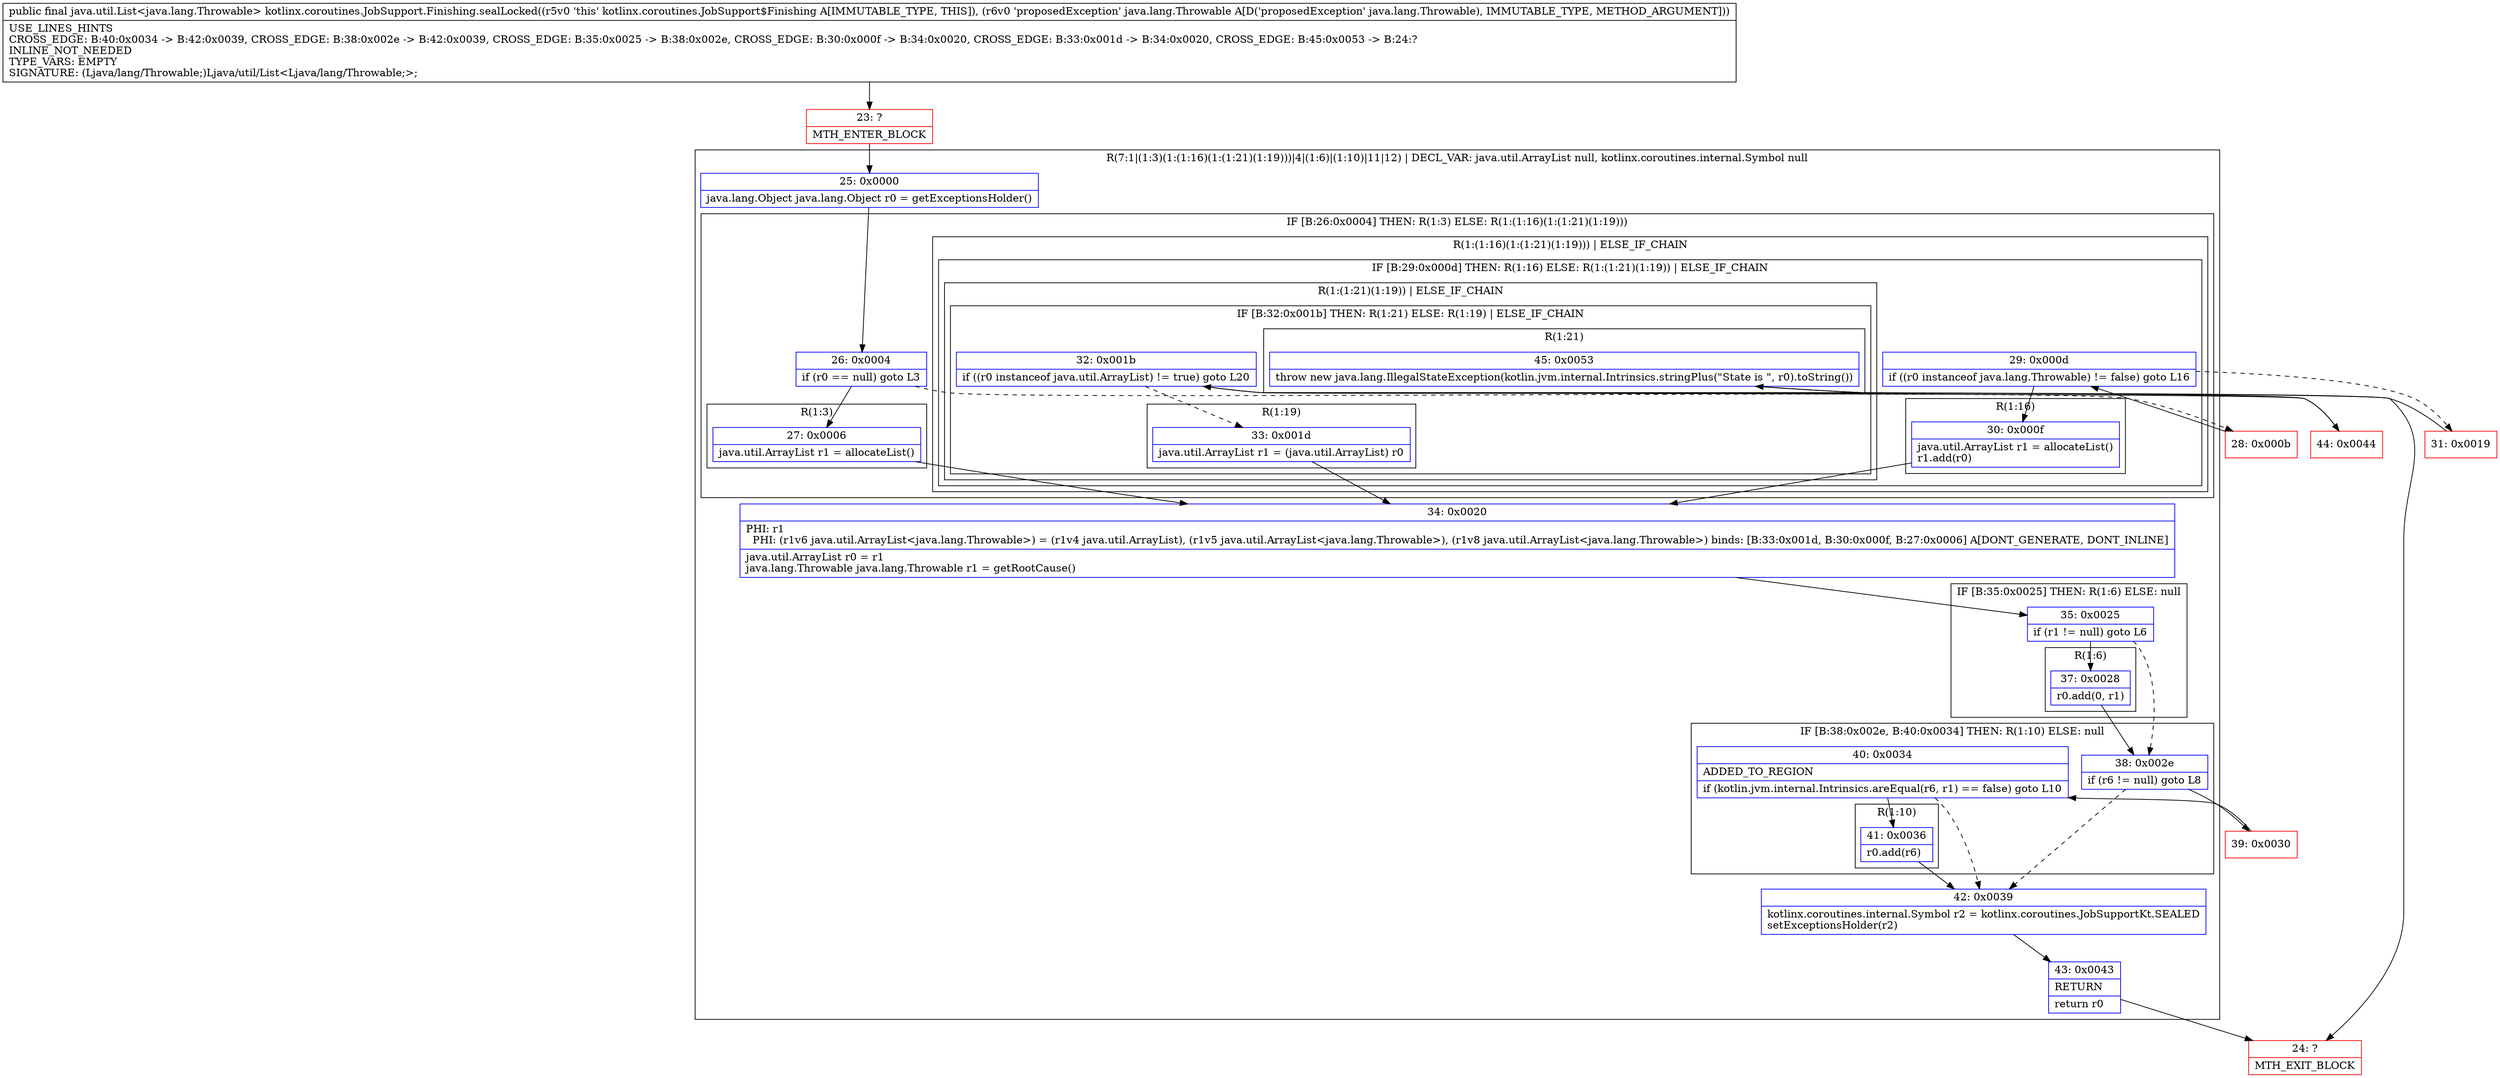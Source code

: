 digraph "CFG forkotlinx.coroutines.JobSupport.Finishing.sealLocked(Ljava\/lang\/Throwable;)Ljava\/util\/List;" {
subgraph cluster_Region_1890602933 {
label = "R(7:1|(1:3)(1:(1:16)(1:(1:21)(1:19)))|4|(1:6)|(1:10)|11|12) | DECL_VAR: java.util.ArrayList null, kotlinx.coroutines.internal.Symbol null\l";
node [shape=record,color=blue];
Node_25 [shape=record,label="{25\:\ 0x0000|java.lang.Object java.lang.Object r0 = getExceptionsHolder()\l}"];
subgraph cluster_IfRegion_792525777 {
label = "IF [B:26:0x0004] THEN: R(1:3) ELSE: R(1:(1:16)(1:(1:21)(1:19)))";
node [shape=record,color=blue];
Node_26 [shape=record,label="{26\:\ 0x0004|if (r0 == null) goto L3\l}"];
subgraph cluster_Region_859664255 {
label = "R(1:3)";
node [shape=record,color=blue];
Node_27 [shape=record,label="{27\:\ 0x0006|java.util.ArrayList r1 = allocateList()\l}"];
}
subgraph cluster_Region_1471236495 {
label = "R(1:(1:16)(1:(1:21)(1:19))) | ELSE_IF_CHAIN\l";
node [shape=record,color=blue];
subgraph cluster_IfRegion_1860971050 {
label = "IF [B:29:0x000d] THEN: R(1:16) ELSE: R(1:(1:21)(1:19)) | ELSE_IF_CHAIN\l";
node [shape=record,color=blue];
Node_29 [shape=record,label="{29\:\ 0x000d|if ((r0 instanceof java.lang.Throwable) != false) goto L16\l}"];
subgraph cluster_Region_671143575 {
label = "R(1:16)";
node [shape=record,color=blue];
Node_30 [shape=record,label="{30\:\ 0x000f|java.util.ArrayList r1 = allocateList()\lr1.add(r0)\l}"];
}
subgraph cluster_Region_151404771 {
label = "R(1:(1:21)(1:19)) | ELSE_IF_CHAIN\l";
node [shape=record,color=blue];
subgraph cluster_IfRegion_1522526661 {
label = "IF [B:32:0x001b] THEN: R(1:21) ELSE: R(1:19) | ELSE_IF_CHAIN\l";
node [shape=record,color=blue];
Node_32 [shape=record,label="{32\:\ 0x001b|if ((r0 instanceof java.util.ArrayList) != true) goto L20\l}"];
subgraph cluster_Region_303391536 {
label = "R(1:21)";
node [shape=record,color=blue];
Node_45 [shape=record,label="{45\:\ 0x0053|throw new java.lang.IllegalStateException(kotlin.jvm.internal.Intrinsics.stringPlus(\"State is \", r0).toString())\l}"];
}
subgraph cluster_Region_489141794 {
label = "R(1:19)";
node [shape=record,color=blue];
Node_33 [shape=record,label="{33\:\ 0x001d|java.util.ArrayList r1 = (java.util.ArrayList) r0\l}"];
}
}
}
}
}
}
Node_34 [shape=record,label="{34\:\ 0x0020|PHI: r1 \l  PHI: (r1v6 java.util.ArrayList\<java.lang.Throwable\>) = (r1v4 java.util.ArrayList), (r1v5 java.util.ArrayList\<java.lang.Throwable\>), (r1v8 java.util.ArrayList\<java.lang.Throwable\>) binds: [B:33:0x001d, B:30:0x000f, B:27:0x0006] A[DONT_GENERATE, DONT_INLINE]\l|java.util.ArrayList r0 = r1\ljava.lang.Throwable java.lang.Throwable r1 = getRootCause()\l}"];
subgraph cluster_IfRegion_258642285 {
label = "IF [B:35:0x0025] THEN: R(1:6) ELSE: null";
node [shape=record,color=blue];
Node_35 [shape=record,label="{35\:\ 0x0025|if (r1 != null) goto L6\l}"];
subgraph cluster_Region_384387356 {
label = "R(1:6)";
node [shape=record,color=blue];
Node_37 [shape=record,label="{37\:\ 0x0028|r0.add(0, r1)\l}"];
}
}
subgraph cluster_IfRegion_1467240808 {
label = "IF [B:38:0x002e, B:40:0x0034] THEN: R(1:10) ELSE: null";
node [shape=record,color=blue];
Node_38 [shape=record,label="{38\:\ 0x002e|if (r6 != null) goto L8\l}"];
Node_40 [shape=record,label="{40\:\ 0x0034|ADDED_TO_REGION\l|if (kotlin.jvm.internal.Intrinsics.areEqual(r6, r1) == false) goto L10\l}"];
subgraph cluster_Region_802993170 {
label = "R(1:10)";
node [shape=record,color=blue];
Node_41 [shape=record,label="{41\:\ 0x0036|r0.add(r6)\l}"];
}
}
Node_42 [shape=record,label="{42\:\ 0x0039|kotlinx.coroutines.internal.Symbol r2 = kotlinx.coroutines.JobSupportKt.SEALED\lsetExceptionsHolder(r2)\l}"];
Node_43 [shape=record,label="{43\:\ 0x0043|RETURN\l|return r0\l}"];
}
Node_23 [shape=record,color=red,label="{23\:\ ?|MTH_ENTER_BLOCK\l}"];
Node_39 [shape=record,color=red,label="{39\:\ 0x0030}"];
Node_24 [shape=record,color=red,label="{24\:\ ?|MTH_EXIT_BLOCK\l}"];
Node_28 [shape=record,color=red,label="{28\:\ 0x000b}"];
Node_31 [shape=record,color=red,label="{31\:\ 0x0019}"];
Node_44 [shape=record,color=red,label="{44\:\ 0x0044}"];
MethodNode[shape=record,label="{public final java.util.List\<java.lang.Throwable\> kotlinx.coroutines.JobSupport.Finishing.sealLocked((r5v0 'this' kotlinx.coroutines.JobSupport$Finishing A[IMMUTABLE_TYPE, THIS]), (r6v0 'proposedException' java.lang.Throwable A[D('proposedException' java.lang.Throwable), IMMUTABLE_TYPE, METHOD_ARGUMENT]))  | USE_LINES_HINTS\lCROSS_EDGE: B:40:0x0034 \-\> B:42:0x0039, CROSS_EDGE: B:38:0x002e \-\> B:42:0x0039, CROSS_EDGE: B:35:0x0025 \-\> B:38:0x002e, CROSS_EDGE: B:30:0x000f \-\> B:34:0x0020, CROSS_EDGE: B:33:0x001d \-\> B:34:0x0020, CROSS_EDGE: B:45:0x0053 \-\> B:24:?\lINLINE_NOT_NEEDED\lTYPE_VARS: EMPTY\lSIGNATURE: (Ljava\/lang\/Throwable;)Ljava\/util\/List\<Ljava\/lang\/Throwable;\>;\l}"];
MethodNode -> Node_23;Node_25 -> Node_26;
Node_26 -> Node_27;
Node_26 -> Node_28[style=dashed];
Node_27 -> Node_34;
Node_29 -> Node_30;
Node_29 -> Node_31[style=dashed];
Node_30 -> Node_34;
Node_32 -> Node_33[style=dashed];
Node_32 -> Node_44;
Node_45 -> Node_24;
Node_33 -> Node_34;
Node_34 -> Node_35;
Node_35 -> Node_37;
Node_35 -> Node_38[style=dashed];
Node_37 -> Node_38;
Node_38 -> Node_39;
Node_38 -> Node_42[style=dashed];
Node_40 -> Node_41;
Node_40 -> Node_42[style=dashed];
Node_41 -> Node_42;
Node_42 -> Node_43;
Node_43 -> Node_24;
Node_23 -> Node_25;
Node_39 -> Node_40;
Node_28 -> Node_29;
Node_31 -> Node_32;
Node_44 -> Node_45;
}

